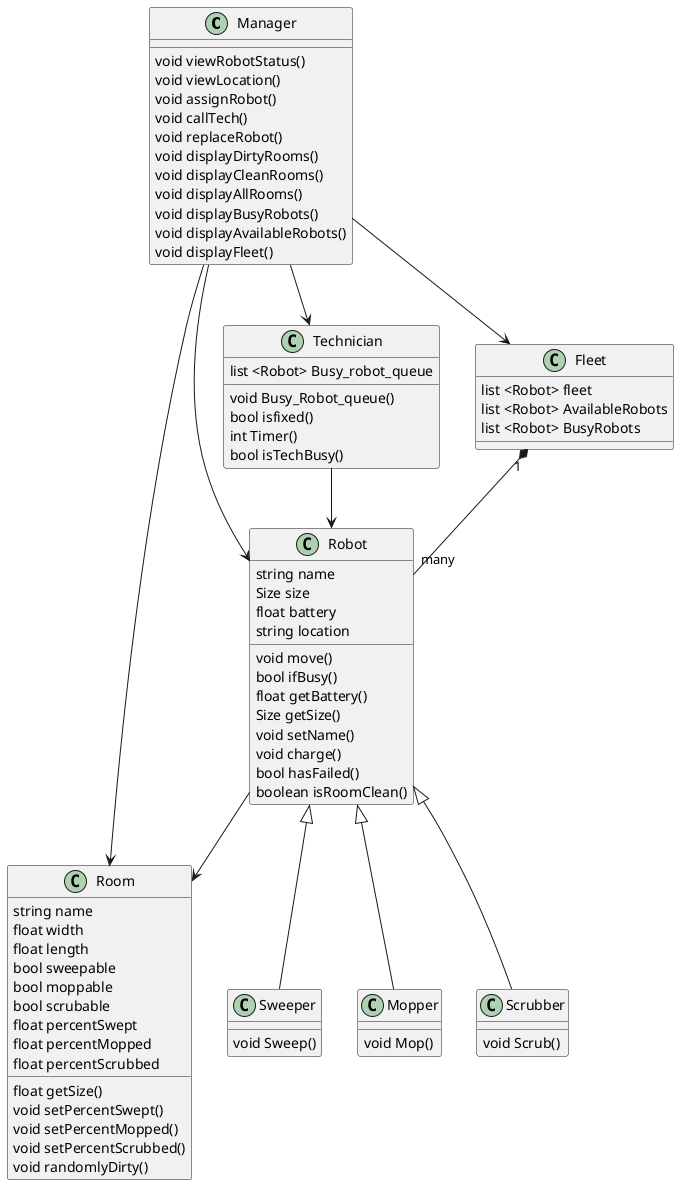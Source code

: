 @startuml Class Diagram

'Manager uses Room
Manager --> Room
'Manager uses Robot
Manager --> Robot
'Manager uses Technician
Manager --> Technician
'Manager uses Fleet'
Manager --> Fleet


'Sweeper is a Robot
Robot <|-- Sweeper
'Mopper is a Robot
Robot <|-- Mopper
'Scrubber is a Robot
Robot <|-- Scrubber
'Technician uses Robot
Technician --> Robot
'Robot uses Room
Robot --> Room
'One Fleet contains many robots
Fleet "1" *-- "many" Robot


class Manager
Manager : void viewRobotStatus()
Manager : void viewLocation()
Manager : void assignRobot()
Manager : void callTech()
Manager : void replaceRobot()
Manager : void displayDirtyRooms()
Manager : void displayCleanRooms()
Manager : void displayAllRooms()
Manager : void displayBusyRobots()
Manager : void displayAvailableRobots()
Manager : void displayFleet()

class Room{
string name
float width
float length
bool sweepable
bool moppable
bool scrubable
float percentSwept
float percentMopped
float percentScrubbed

float getSize()
void setPercentSwept()
void setPercentMopped()
void setPercentScrubbed()
void randomlyDirty()
}

class Robot{
string name
Size size
float battery 
string location

void move()
bool ifBusy()
float getBattery()
Size getSize()
void setName()
void charge()
bool hasFailed()
boolean isRoomClean()
}

class Fleet{
      list <Robot> fleet
      list <Robot> AvailableRobots
      list <Robot> BusyRobots

}

class Technician{
    void Busy_Robot_queue() 
    bool isfixed()
    int Timer()
    bool isTechBusy()
    list <Robot> Busy_robot_queue

}

class Sweeper{
    void Sweep()
}

class Scrubber{
    void Scrub()
}

class Mopper{
    void Mop()
}

@enduml